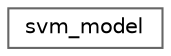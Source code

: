 digraph "Graphical Class Hierarchy"
{
 // LATEX_PDF_SIZE
  bgcolor="transparent";
  edge [fontname=Helvetica,fontsize=10,labelfontname=Helvetica,labelfontsize=10];
  node [fontname=Helvetica,fontsize=10,shape=box,height=0.2,width=0.4];
  rankdir="LR";
  Node0 [id="Node000000",label="svm_model",height=0.2,width=0.4,color="grey40", fillcolor="white", style="filled",URL="$d5/daf/structsvm__model.html",tooltip=" "];
}
